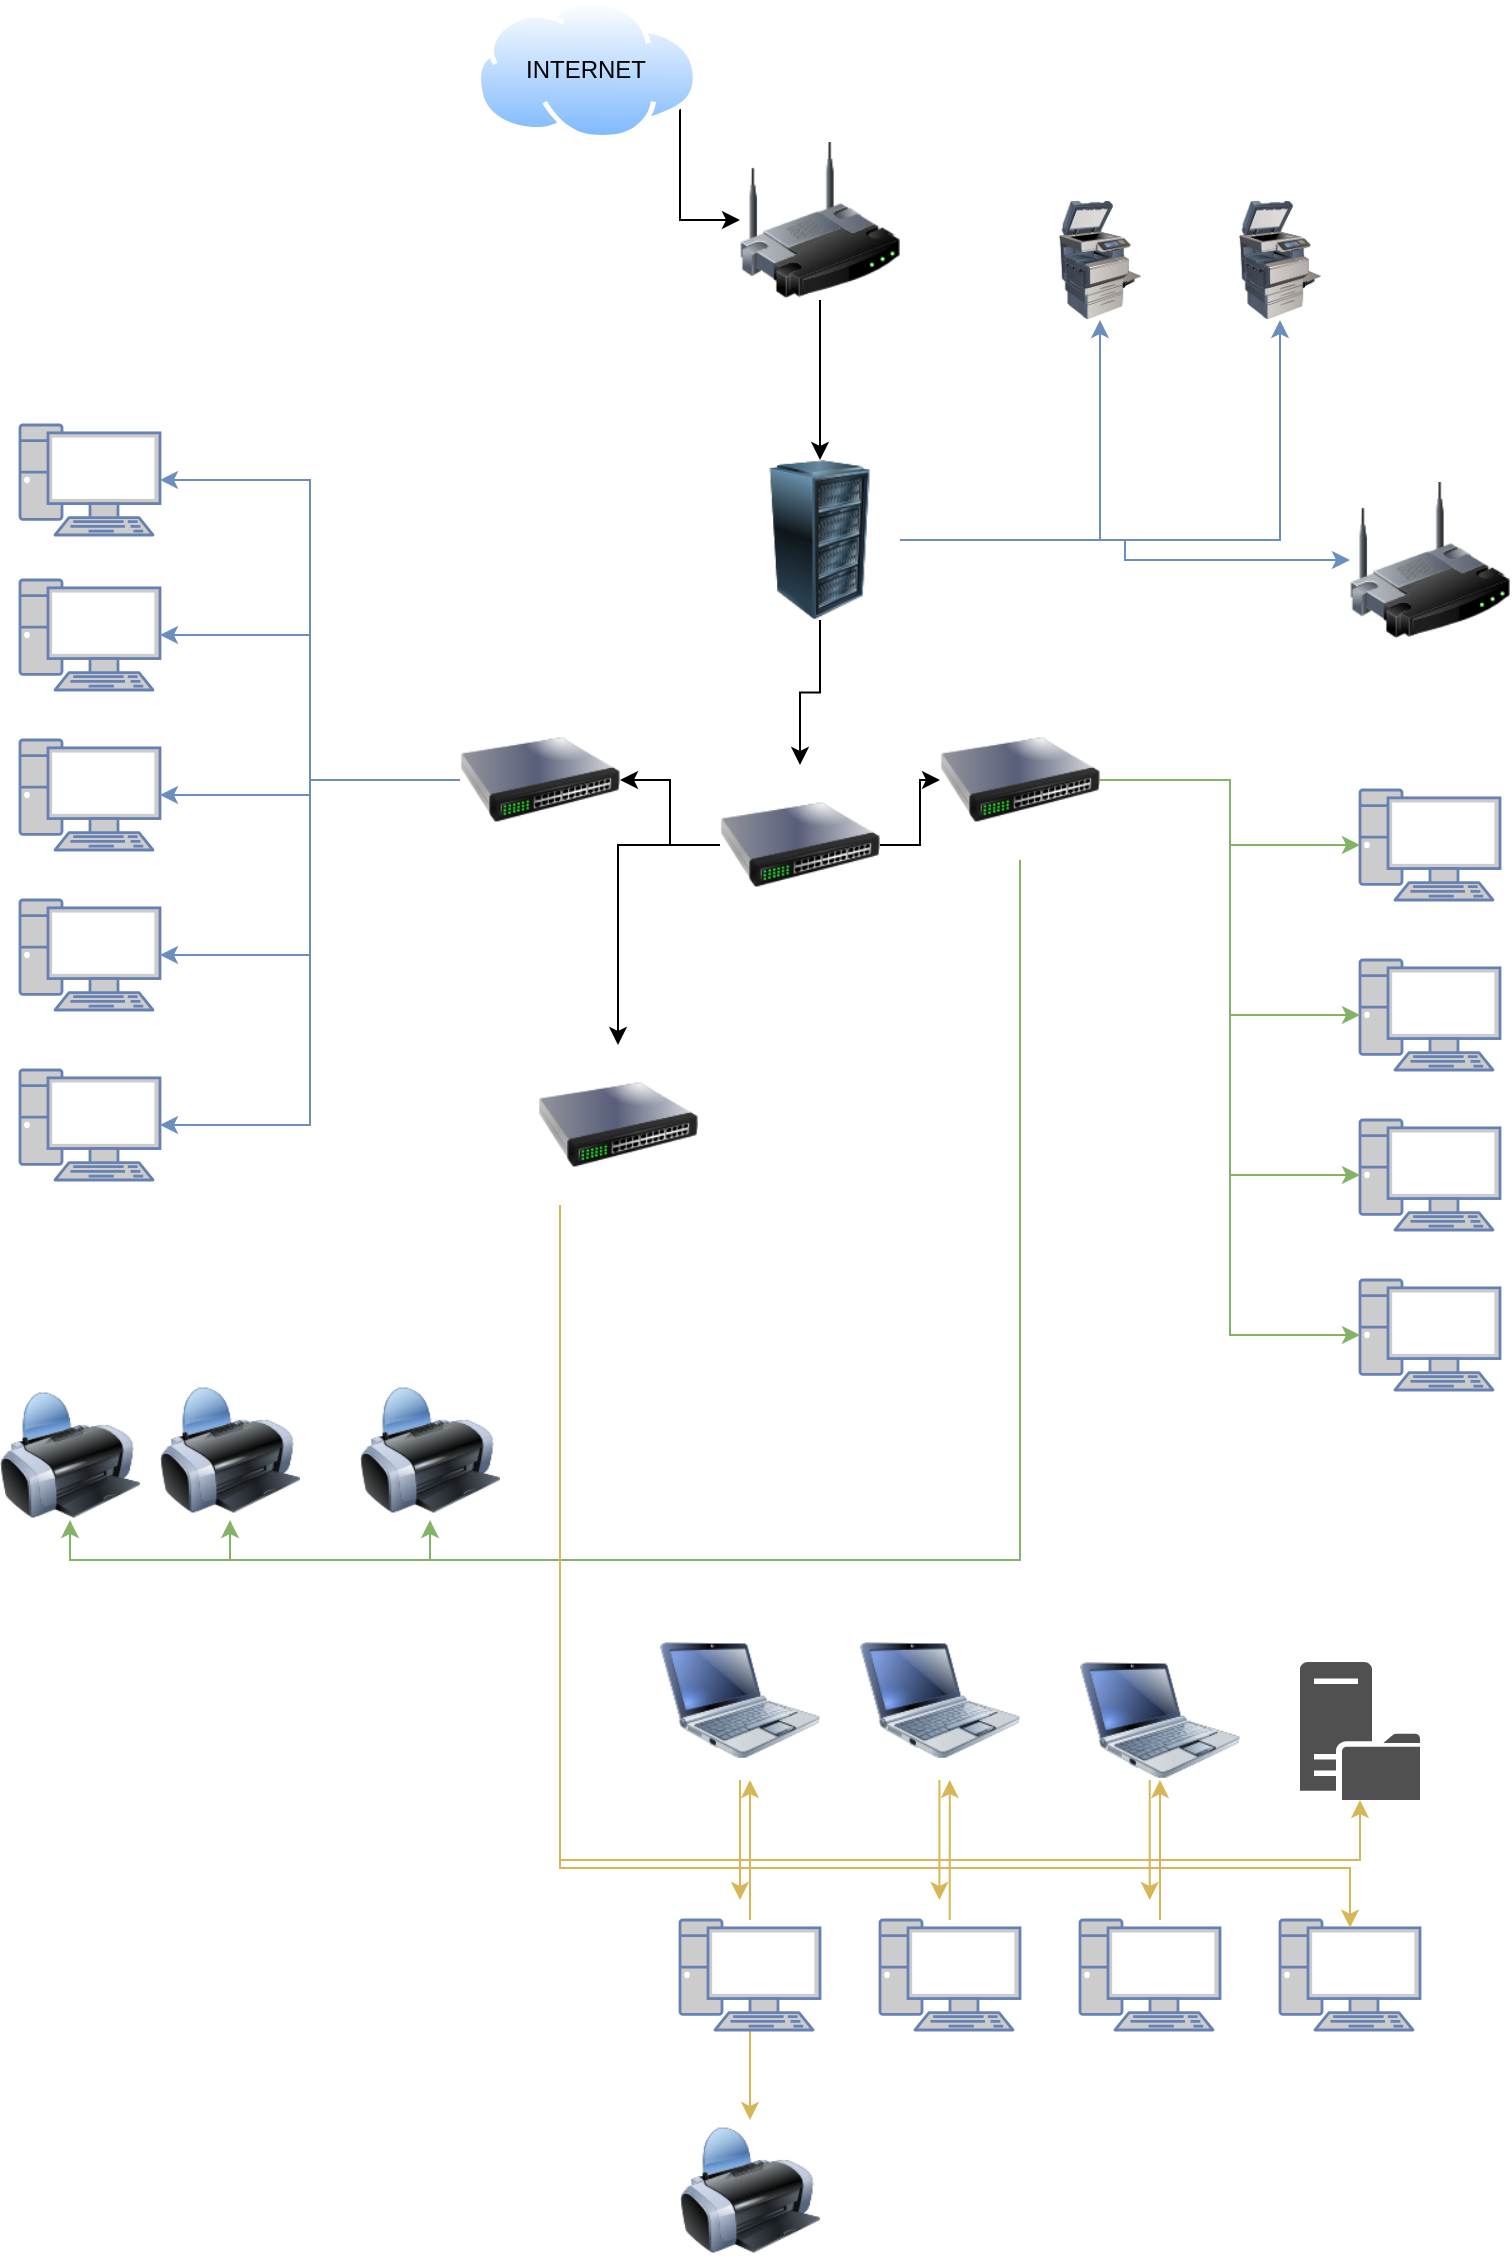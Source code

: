<mxfile version="24.2.3" type="device">
  <diagram name="Página-1" id="9Y2zk3EMo57vQ7P44evl">
    <mxGraphModel dx="2100" dy="1130" grid="1" gridSize="10" guides="1" tooltips="1" connect="1" arrows="1" fold="1" page="1" pageScale="1" pageWidth="827" pageHeight="1169" math="0" shadow="0">
      <root>
        <mxCell id="0" />
        <mxCell id="1" parent="0" />
        <mxCell id="BEVFktiGFtOZtZIq7Op4-1" value="" style="image;html=1;image=img/lib/clip_art/computers/Printer_128x128.png" vertex="1" parent="1">
          <mxGeometry x="210" y="710" width="70" height="70" as="geometry" />
        </mxCell>
        <mxCell id="BEVFktiGFtOZtZIq7Op4-2" value="" style="image;html=1;image=img/lib/clip_art/computers/Printer_Commercial_128x128.png" vertex="1" parent="1">
          <mxGeometry x="640" y="120" width="60" height="60" as="geometry" />
        </mxCell>
        <mxCell id="BEVFktiGFtOZtZIq7Op4-3" value="" style="fontColor=#0066CC;verticalAlign=top;verticalLabelPosition=bottom;labelPosition=center;align=center;html=1;outlineConnect=0;fillColor=#CCCCCC;strokeColor=#6881B3;gradientColor=none;gradientDirection=north;strokeWidth=2;shape=mxgraph.networks.pc;" vertex="1" parent="1">
          <mxGeometry x="670" y="980" width="70" height="55" as="geometry" />
        </mxCell>
        <mxCell id="BEVFktiGFtOZtZIq7Op4-48" style="edgeStyle=orthogonalEdgeStyle;rounded=0;orthogonalLoop=1;jettySize=auto;html=1;entryX=0.5;entryY=1;entryDx=0;entryDy=0;fillColor=#dae8fc;strokeColor=#6c8ebf;" edge="1" parent="1" source="BEVFktiGFtOZtZIq7Op4-4" target="BEVFktiGFtOZtZIq7Op4-9">
          <mxGeometry relative="1" as="geometry" />
        </mxCell>
        <mxCell id="BEVFktiGFtOZtZIq7Op4-49" style="edgeStyle=orthogonalEdgeStyle;rounded=0;orthogonalLoop=1;jettySize=auto;html=1;entryX=0.5;entryY=1;entryDx=0;entryDy=0;fillColor=#dae8fc;strokeColor=#6c8ebf;" edge="1" parent="1" source="BEVFktiGFtOZtZIq7Op4-4" target="BEVFktiGFtOZtZIq7Op4-2">
          <mxGeometry relative="1" as="geometry" />
        </mxCell>
        <mxCell id="BEVFktiGFtOZtZIq7Op4-50" style="edgeStyle=orthogonalEdgeStyle;rounded=0;orthogonalLoop=1;jettySize=auto;html=1;entryX=0.5;entryY=0;entryDx=0;entryDy=0;" edge="1" parent="1" source="BEVFktiGFtOZtZIq7Op4-4" target="BEVFktiGFtOZtZIq7Op4-26">
          <mxGeometry relative="1" as="geometry" />
        </mxCell>
        <mxCell id="BEVFktiGFtOZtZIq7Op4-59" style="edgeStyle=orthogonalEdgeStyle;rounded=0;orthogonalLoop=1;jettySize=auto;html=1;entryX=0;entryY=0.5;entryDx=0;entryDy=0;fillColor=#dae8fc;strokeColor=#6c8ebf;" edge="1" parent="1" source="BEVFktiGFtOZtZIq7Op4-4" target="BEVFktiGFtOZtZIq7Op4-58">
          <mxGeometry relative="1" as="geometry" />
        </mxCell>
        <mxCell id="BEVFktiGFtOZtZIq7Op4-4" value="" style="image;html=1;image=img/lib/clip_art/computers/Server_Rack_128x128.png" vertex="1" parent="1">
          <mxGeometry x="400" y="250" width="80" height="80" as="geometry" />
        </mxCell>
        <mxCell id="BEVFktiGFtOZtZIq7Op4-57" style="edgeStyle=orthogonalEdgeStyle;rounded=0;orthogonalLoop=1;jettySize=auto;html=1;entryX=0.5;entryY=0;entryDx=0;entryDy=0;" edge="1" parent="1" source="BEVFktiGFtOZtZIq7Op4-5" target="BEVFktiGFtOZtZIq7Op4-4">
          <mxGeometry relative="1" as="geometry" />
        </mxCell>
        <mxCell id="BEVFktiGFtOZtZIq7Op4-5" value="" style="image;html=1;image=img/lib/clip_art/networking/Wireless_Router_128x128.png" vertex="1" parent="1">
          <mxGeometry x="400" y="90" width="80" height="80" as="geometry" />
        </mxCell>
        <mxCell id="BEVFktiGFtOZtZIq7Op4-43" style="edgeStyle=orthogonalEdgeStyle;rounded=0;orthogonalLoop=1;jettySize=auto;html=1;fillColor=#fff2cc;strokeColor=#d6b656;" edge="1" parent="1" source="BEVFktiGFtOZtZIq7Op4-6">
          <mxGeometry relative="1" as="geometry">
            <mxPoint x="400" y="970" as="targetPoint" />
          </mxGeometry>
        </mxCell>
        <mxCell id="BEVFktiGFtOZtZIq7Op4-6" value="" style="image;html=1;image=img/lib/clip_art/computers/Netbook_128x128.png" vertex="1" parent="1">
          <mxGeometry x="360" y="830" width="80" height="80" as="geometry" />
        </mxCell>
        <mxCell id="BEVFktiGFtOZtZIq7Op4-7" value="" style="image;html=1;image=img/lib/clip_art/computers/Netbook_128x128.png" vertex="1" parent="1">
          <mxGeometry x="460" y="830" width="80" height="80" as="geometry" />
        </mxCell>
        <mxCell id="BEVFktiGFtOZtZIq7Op4-8" value="" style="image;html=1;image=img/lib/clip_art/computers/Netbook_128x128.png" vertex="1" parent="1">
          <mxGeometry x="570" y="840" width="80" height="80" as="geometry" />
        </mxCell>
        <mxCell id="BEVFktiGFtOZtZIq7Op4-9" value="" style="image;html=1;image=img/lib/clip_art/computers/Printer_Commercial_128x128.png" vertex="1" parent="1">
          <mxGeometry x="550" y="120" width="60" height="60" as="geometry" />
        </mxCell>
        <mxCell id="BEVFktiGFtOZtZIq7Op4-38" style="edgeStyle=orthogonalEdgeStyle;rounded=0;orthogonalLoop=1;jettySize=auto;html=1;entryX=0.5;entryY=0;entryDx=0;entryDy=0;fillColor=#fff2cc;strokeColor=#d6b656;" edge="1" parent="1" source="BEVFktiGFtOZtZIq7Op4-10" target="BEVFktiGFtOZtZIq7Op4-37">
          <mxGeometry relative="1" as="geometry" />
        </mxCell>
        <mxCell id="BEVFktiGFtOZtZIq7Op4-41" style="edgeStyle=orthogonalEdgeStyle;rounded=0;orthogonalLoop=1;jettySize=auto;html=1;fillColor=#fff2cc;strokeColor=#d6b656;" edge="1" parent="1" source="BEVFktiGFtOZtZIq7Op4-10" target="BEVFktiGFtOZtZIq7Op4-6">
          <mxGeometry relative="1" as="geometry">
            <Array as="points">
              <mxPoint x="405" y="920" />
              <mxPoint x="405" y="920" />
            </Array>
          </mxGeometry>
        </mxCell>
        <mxCell id="BEVFktiGFtOZtZIq7Op4-10" value="" style="fontColor=#0066CC;verticalAlign=top;verticalLabelPosition=bottom;labelPosition=center;align=center;html=1;outlineConnect=0;fillColor=#CCCCCC;strokeColor=#6881B3;gradientColor=none;gradientDirection=north;strokeWidth=2;shape=mxgraph.networks.pc;" vertex="1" parent="1">
          <mxGeometry x="370" y="980" width="70" height="55" as="geometry" />
        </mxCell>
        <mxCell id="BEVFktiGFtOZtZIq7Op4-11" value="" style="fontColor=#0066CC;verticalAlign=top;verticalLabelPosition=bottom;labelPosition=center;align=center;html=1;outlineConnect=0;fillColor=#CCCCCC;strokeColor=#6881B3;gradientColor=none;gradientDirection=north;strokeWidth=2;shape=mxgraph.networks.pc;" vertex="1" parent="1">
          <mxGeometry x="470" y="980" width="70" height="55" as="geometry" />
        </mxCell>
        <mxCell id="BEVFktiGFtOZtZIq7Op4-12" value="" style="fontColor=#0066CC;verticalAlign=top;verticalLabelPosition=bottom;labelPosition=center;align=center;html=1;outlineConnect=0;fillColor=#CCCCCC;strokeColor=#6881B3;gradientColor=none;gradientDirection=north;strokeWidth=2;shape=mxgraph.networks.pc;" vertex="1" parent="1">
          <mxGeometry x="570" y="980" width="70" height="55" as="geometry" />
        </mxCell>
        <mxCell id="BEVFktiGFtOZtZIq7Op4-13" value="" style="fontColor=#0066CC;verticalAlign=top;verticalLabelPosition=bottom;labelPosition=center;align=center;html=1;outlineConnect=0;fillColor=#CCCCCC;strokeColor=#6881B3;gradientColor=none;gradientDirection=north;strokeWidth=2;shape=mxgraph.networks.pc;" vertex="1" parent="1">
          <mxGeometry x="710" y="660" width="70" height="55" as="geometry" />
        </mxCell>
        <mxCell id="BEVFktiGFtOZtZIq7Op4-14" value="" style="fontColor=#0066CC;verticalAlign=top;verticalLabelPosition=bottom;labelPosition=center;align=center;html=1;outlineConnect=0;fillColor=#CCCCCC;strokeColor=#6881B3;gradientColor=none;gradientDirection=north;strokeWidth=2;shape=mxgraph.networks.pc;" vertex="1" parent="1">
          <mxGeometry x="710" y="580" width="70" height="55" as="geometry" />
        </mxCell>
        <mxCell id="BEVFktiGFtOZtZIq7Op4-15" value="" style="fontColor=#0066CC;verticalAlign=top;verticalLabelPosition=bottom;labelPosition=center;align=center;html=1;outlineConnect=0;fillColor=#CCCCCC;strokeColor=#6881B3;gradientColor=none;gradientDirection=north;strokeWidth=2;shape=mxgraph.networks.pc;" vertex="1" parent="1">
          <mxGeometry x="710" y="500" width="70" height="55" as="geometry" />
        </mxCell>
        <mxCell id="BEVFktiGFtOZtZIq7Op4-16" value="" style="fontColor=#0066CC;verticalAlign=top;verticalLabelPosition=bottom;labelPosition=center;align=center;html=1;outlineConnect=0;fillColor=#CCCCCC;strokeColor=#6881B3;gradientColor=none;gradientDirection=north;strokeWidth=2;shape=mxgraph.networks.pc;" vertex="1" parent="1">
          <mxGeometry x="710" y="415" width="70" height="55" as="geometry" />
        </mxCell>
        <mxCell id="BEVFktiGFtOZtZIq7Op4-17" value="" style="fontColor=#0066CC;verticalAlign=top;verticalLabelPosition=bottom;labelPosition=center;align=center;html=1;outlineConnect=0;fillColor=#CCCCCC;strokeColor=#6881B3;gradientColor=none;gradientDirection=north;strokeWidth=2;shape=mxgraph.networks.pc;" vertex="1" parent="1">
          <mxGeometry x="40" y="555" width="70" height="55" as="geometry" />
        </mxCell>
        <mxCell id="BEVFktiGFtOZtZIq7Op4-18" value="" style="fontColor=#0066CC;verticalAlign=top;verticalLabelPosition=bottom;labelPosition=center;align=center;html=1;outlineConnect=0;fillColor=#CCCCCC;strokeColor=#6881B3;gradientColor=none;gradientDirection=north;strokeWidth=2;shape=mxgraph.networks.pc;" vertex="1" parent="1">
          <mxGeometry x="40" y="470" width="70" height="55" as="geometry" />
        </mxCell>
        <mxCell id="BEVFktiGFtOZtZIq7Op4-19" value="" style="fontColor=#0066CC;verticalAlign=top;verticalLabelPosition=bottom;labelPosition=center;align=center;html=1;outlineConnect=0;fillColor=#CCCCCC;strokeColor=#6881B3;gradientColor=none;gradientDirection=north;strokeWidth=2;shape=mxgraph.networks.pc;" vertex="1" parent="1">
          <mxGeometry x="40" y="390" width="70" height="55" as="geometry" />
        </mxCell>
        <mxCell id="BEVFktiGFtOZtZIq7Op4-20" value="" style="fontColor=#0066CC;verticalAlign=top;verticalLabelPosition=bottom;labelPosition=center;align=center;html=1;outlineConnect=0;fillColor=#CCCCCC;strokeColor=#6881B3;gradientColor=none;gradientDirection=north;strokeWidth=2;shape=mxgraph.networks.pc;" vertex="1" parent="1">
          <mxGeometry x="40" y="310" width="70" height="55" as="geometry" />
        </mxCell>
        <mxCell id="BEVFktiGFtOZtZIq7Op4-21" value="" style="fontColor=#0066CC;verticalAlign=top;verticalLabelPosition=bottom;labelPosition=center;align=center;html=1;outlineConnect=0;fillColor=#CCCCCC;strokeColor=#6881B3;gradientColor=none;gradientDirection=north;strokeWidth=2;shape=mxgraph.networks.pc;" vertex="1" parent="1">
          <mxGeometry x="40" y="232.5" width="70" height="55" as="geometry" />
        </mxCell>
        <mxCell id="BEVFktiGFtOZtZIq7Op4-22" value="" style="image;html=1;image=img/lib/clip_art/computers/Printer_128x128.png" vertex="1" parent="1">
          <mxGeometry x="110" y="710" width="70" height="70" as="geometry" />
        </mxCell>
        <mxCell id="BEVFktiGFtOZtZIq7Op4-23" value="" style="image;html=1;image=img/lib/clip_art/computers/Printer_128x128.png" vertex="1" parent="1">
          <mxGeometry x="30" y="715" width="70" height="65" as="geometry" />
        </mxCell>
        <mxCell id="BEVFktiGFtOZtZIq7Op4-24" value="" style="image;html=1;image=img/lib/clip_art/networking/Switch_128x128.png" vertex="1" parent="1">
          <mxGeometry x="260" y="370" width="80" height="80" as="geometry" />
        </mxCell>
        <mxCell id="BEVFktiGFtOZtZIq7Op4-54" style="edgeStyle=orthogonalEdgeStyle;rounded=0;orthogonalLoop=1;jettySize=auto;html=1;entryX=0.5;entryY=1;entryDx=0;entryDy=0;fillColor=#d5e8d4;strokeColor=#82b366;" edge="1" parent="1" source="BEVFktiGFtOZtZIq7Op4-25" target="BEVFktiGFtOZtZIq7Op4-23">
          <mxGeometry relative="1" as="geometry">
            <Array as="points">
              <mxPoint x="540" y="800" />
              <mxPoint x="65" y="800" />
            </Array>
          </mxGeometry>
        </mxCell>
        <mxCell id="BEVFktiGFtOZtZIq7Op4-55" style="edgeStyle=orthogonalEdgeStyle;rounded=0;orthogonalLoop=1;jettySize=auto;html=1;entryX=0.5;entryY=1;entryDx=0;entryDy=0;fillColor=#d5e8d4;strokeColor=#82b366;" edge="1" parent="1" source="BEVFktiGFtOZtZIq7Op4-25" target="BEVFktiGFtOZtZIq7Op4-22">
          <mxGeometry relative="1" as="geometry">
            <Array as="points">
              <mxPoint x="540" y="800" />
              <mxPoint x="145" y="800" />
            </Array>
          </mxGeometry>
        </mxCell>
        <mxCell id="BEVFktiGFtOZtZIq7Op4-56" style="edgeStyle=orthogonalEdgeStyle;rounded=0;orthogonalLoop=1;jettySize=auto;html=1;entryX=0.5;entryY=1;entryDx=0;entryDy=0;fillColor=#d5e8d4;strokeColor=#82b366;" edge="1" parent="1" source="BEVFktiGFtOZtZIq7Op4-25" target="BEVFktiGFtOZtZIq7Op4-1">
          <mxGeometry relative="1" as="geometry">
            <Array as="points">
              <mxPoint x="540" y="800" />
              <mxPoint x="245" y="800" />
            </Array>
          </mxGeometry>
        </mxCell>
        <mxCell id="BEVFktiGFtOZtZIq7Op4-25" value="" style="image;html=1;image=img/lib/clip_art/networking/Switch_128x128.png" vertex="1" parent="1">
          <mxGeometry x="500" y="370" width="80" height="80" as="geometry" />
        </mxCell>
        <mxCell id="BEVFktiGFtOZtZIq7Op4-51" style="edgeStyle=orthogonalEdgeStyle;rounded=0;orthogonalLoop=1;jettySize=auto;html=1;entryX=1;entryY=0.5;entryDx=0;entryDy=0;" edge="1" parent="1" source="BEVFktiGFtOZtZIq7Op4-26" target="BEVFktiGFtOZtZIq7Op4-24">
          <mxGeometry relative="1" as="geometry" />
        </mxCell>
        <mxCell id="BEVFktiGFtOZtZIq7Op4-52" style="edgeStyle=orthogonalEdgeStyle;rounded=0;orthogonalLoop=1;jettySize=auto;html=1;" edge="1" parent="1" source="BEVFktiGFtOZtZIq7Op4-26" target="BEVFktiGFtOZtZIq7Op4-25">
          <mxGeometry relative="1" as="geometry" />
        </mxCell>
        <mxCell id="BEVFktiGFtOZtZIq7Op4-53" style="edgeStyle=orthogonalEdgeStyle;rounded=0;orthogonalLoop=1;jettySize=auto;html=1;" edge="1" parent="1" source="BEVFktiGFtOZtZIq7Op4-26" target="BEVFktiGFtOZtZIq7Op4-27">
          <mxGeometry relative="1" as="geometry" />
        </mxCell>
        <mxCell id="BEVFktiGFtOZtZIq7Op4-26" value="" style="image;html=1;image=img/lib/clip_art/networking/Switch_128x128.png" vertex="1" parent="1">
          <mxGeometry x="390" y="402.5" width="80" height="80" as="geometry" />
        </mxCell>
        <mxCell id="BEVFktiGFtOZtZIq7Op4-62" style="edgeStyle=orthogonalEdgeStyle;rounded=0;orthogonalLoop=1;jettySize=auto;html=1;fillColor=#fff2cc;strokeColor=#d6b656;" edge="1" parent="1" source="BEVFktiGFtOZtZIq7Op4-27" target="BEVFktiGFtOZtZIq7Op4-61">
          <mxGeometry relative="1" as="geometry">
            <mxPoint x="270" y="1046.0" as="targetPoint" />
            <Array as="points">
              <mxPoint x="310" y="950" />
              <mxPoint x="710" y="950" />
            </Array>
          </mxGeometry>
        </mxCell>
        <mxCell id="BEVFktiGFtOZtZIq7Op4-27" value="" style="image;html=1;image=img/lib/clip_art/networking/Switch_128x128.png" vertex="1" parent="1">
          <mxGeometry x="299" y="542.5" width="80" height="80" as="geometry" />
        </mxCell>
        <mxCell id="BEVFktiGFtOZtZIq7Op4-28" style="edgeStyle=orthogonalEdgeStyle;rounded=0;orthogonalLoop=1;jettySize=auto;html=1;entryX=1;entryY=0.5;entryDx=0;entryDy=0;entryPerimeter=0;fillColor=#dae8fc;strokeColor=#6c8ebf;" edge="1" parent="1" source="BEVFktiGFtOZtZIq7Op4-24" target="BEVFktiGFtOZtZIq7Op4-21">
          <mxGeometry relative="1" as="geometry">
            <Array as="points">
              <mxPoint x="185" y="410" />
              <mxPoint x="185" y="260" />
            </Array>
          </mxGeometry>
        </mxCell>
        <mxCell id="BEVFktiGFtOZtZIq7Op4-29" style="edgeStyle=orthogonalEdgeStyle;rounded=0;orthogonalLoop=1;jettySize=auto;html=1;entryX=1;entryY=0.5;entryDx=0;entryDy=0;entryPerimeter=0;fillColor=#dae8fc;strokeColor=#6c8ebf;" edge="1" parent="1" source="BEVFktiGFtOZtZIq7Op4-24" target="BEVFktiGFtOZtZIq7Op4-20">
          <mxGeometry relative="1" as="geometry" />
        </mxCell>
        <mxCell id="BEVFktiGFtOZtZIq7Op4-30" style="edgeStyle=orthogonalEdgeStyle;rounded=0;orthogonalLoop=1;jettySize=auto;html=1;entryX=1;entryY=0.5;entryDx=0;entryDy=0;entryPerimeter=0;fillColor=#dae8fc;strokeColor=#6c8ebf;" edge="1" parent="1" source="BEVFktiGFtOZtZIq7Op4-24" target="BEVFktiGFtOZtZIq7Op4-19">
          <mxGeometry relative="1" as="geometry" />
        </mxCell>
        <mxCell id="BEVFktiGFtOZtZIq7Op4-31" style="edgeStyle=orthogonalEdgeStyle;rounded=0;orthogonalLoop=1;jettySize=auto;html=1;entryX=1;entryY=0.5;entryDx=0;entryDy=0;entryPerimeter=0;fillColor=#dae8fc;strokeColor=#6c8ebf;" edge="1" parent="1" source="BEVFktiGFtOZtZIq7Op4-24" target="BEVFktiGFtOZtZIq7Op4-18">
          <mxGeometry relative="1" as="geometry" />
        </mxCell>
        <mxCell id="BEVFktiGFtOZtZIq7Op4-32" style="edgeStyle=orthogonalEdgeStyle;rounded=0;orthogonalLoop=1;jettySize=auto;html=1;entryX=1;entryY=0.5;entryDx=0;entryDy=0;entryPerimeter=0;fillColor=#dae8fc;strokeColor=#6c8ebf;" edge="1" parent="1" source="BEVFktiGFtOZtZIq7Op4-24" target="BEVFktiGFtOZtZIq7Op4-17">
          <mxGeometry relative="1" as="geometry" />
        </mxCell>
        <mxCell id="BEVFktiGFtOZtZIq7Op4-33" style="edgeStyle=orthogonalEdgeStyle;rounded=0;orthogonalLoop=1;jettySize=auto;html=1;entryX=0;entryY=0.5;entryDx=0;entryDy=0;entryPerimeter=0;fillColor=#d5e8d4;strokeColor=#82b366;" edge="1" parent="1" source="BEVFktiGFtOZtZIq7Op4-25" target="BEVFktiGFtOZtZIq7Op4-13">
          <mxGeometry relative="1" as="geometry" />
        </mxCell>
        <mxCell id="BEVFktiGFtOZtZIq7Op4-34" style="edgeStyle=orthogonalEdgeStyle;rounded=0;orthogonalLoop=1;jettySize=auto;html=1;entryX=0;entryY=0.5;entryDx=0;entryDy=0;entryPerimeter=0;fillColor=#d5e8d4;strokeColor=#82b366;" edge="1" parent="1" source="BEVFktiGFtOZtZIq7Op4-25" target="BEVFktiGFtOZtZIq7Op4-14">
          <mxGeometry relative="1" as="geometry" />
        </mxCell>
        <mxCell id="BEVFktiGFtOZtZIq7Op4-35" style="edgeStyle=orthogonalEdgeStyle;rounded=0;orthogonalLoop=1;jettySize=auto;html=1;entryX=0;entryY=0.5;entryDx=0;entryDy=0;entryPerimeter=0;fillColor=#d5e8d4;strokeColor=#82b366;" edge="1" parent="1" source="BEVFktiGFtOZtZIq7Op4-25" target="BEVFktiGFtOZtZIq7Op4-15">
          <mxGeometry relative="1" as="geometry" />
        </mxCell>
        <mxCell id="BEVFktiGFtOZtZIq7Op4-36" style="edgeStyle=orthogonalEdgeStyle;rounded=0;orthogonalLoop=1;jettySize=auto;html=1;entryX=0;entryY=0.5;entryDx=0;entryDy=0;entryPerimeter=0;fillColor=#d5e8d4;strokeColor=#82b366;" edge="1" parent="1" source="BEVFktiGFtOZtZIq7Op4-25" target="BEVFktiGFtOZtZIq7Op4-16">
          <mxGeometry relative="1" as="geometry" />
        </mxCell>
        <mxCell id="BEVFktiGFtOZtZIq7Op4-37" value="" style="image;html=1;image=img/lib/clip_art/computers/Printer_128x128.png" vertex="1" parent="1">
          <mxGeometry x="370" y="1080" width="70" height="70" as="geometry" />
        </mxCell>
        <mxCell id="BEVFktiGFtOZtZIq7Op4-40" style="edgeStyle=orthogonalEdgeStyle;rounded=0;orthogonalLoop=1;jettySize=auto;html=1;entryX=0.5;entryY=0.07;entryDx=0;entryDy=0;entryPerimeter=0;fillColor=#fff2cc;strokeColor=#d6b656;" edge="1" parent="1" source="BEVFktiGFtOZtZIq7Op4-27" target="BEVFktiGFtOZtZIq7Op4-3">
          <mxGeometry relative="1" as="geometry">
            <Array as="points">
              <mxPoint x="310" y="954" />
            </Array>
          </mxGeometry>
        </mxCell>
        <mxCell id="BEVFktiGFtOZtZIq7Op4-44" style="edgeStyle=orthogonalEdgeStyle;rounded=0;orthogonalLoop=1;jettySize=auto;html=1;fillColor=#fff2cc;strokeColor=#d6b656;" edge="1" parent="1">
          <mxGeometry relative="1" as="geometry">
            <mxPoint x="504.86" y="980" as="sourcePoint" />
            <mxPoint x="504.86" y="910" as="targetPoint" />
            <Array as="points">
              <mxPoint x="504.86" y="920" />
              <mxPoint x="504.86" y="920" />
            </Array>
          </mxGeometry>
        </mxCell>
        <mxCell id="BEVFktiGFtOZtZIq7Op4-45" style="edgeStyle=orthogonalEdgeStyle;rounded=0;orthogonalLoop=1;jettySize=auto;html=1;fillColor=#fff2cc;strokeColor=#d6b656;" edge="1" parent="1">
          <mxGeometry relative="1" as="geometry">
            <mxPoint x="610" y="980" as="sourcePoint" />
            <mxPoint x="610" y="910" as="targetPoint" />
            <Array as="points">
              <mxPoint x="610" y="920" />
              <mxPoint x="610" y="920" />
            </Array>
          </mxGeometry>
        </mxCell>
        <mxCell id="BEVFktiGFtOZtZIq7Op4-46" style="edgeStyle=orthogonalEdgeStyle;rounded=0;orthogonalLoop=1;jettySize=auto;html=1;fillColor=#fff2cc;strokeColor=#d6b656;" edge="1" parent="1">
          <mxGeometry relative="1" as="geometry">
            <mxPoint x="499.71" y="970" as="targetPoint" />
            <mxPoint x="499.71" y="910" as="sourcePoint" />
          </mxGeometry>
        </mxCell>
        <mxCell id="BEVFktiGFtOZtZIq7Op4-47" style="edgeStyle=orthogonalEdgeStyle;rounded=0;orthogonalLoop=1;jettySize=auto;html=1;fillColor=#fff2cc;strokeColor=#d6b656;" edge="1" parent="1">
          <mxGeometry relative="1" as="geometry">
            <mxPoint x="604.86" y="970" as="targetPoint" />
            <mxPoint x="604.86" y="910" as="sourcePoint" />
          </mxGeometry>
        </mxCell>
        <mxCell id="BEVFktiGFtOZtZIq7Op4-58" value="" style="image;html=1;image=img/lib/clip_art/networking/Wireless_Router_128x128.png" vertex="1" parent="1">
          <mxGeometry x="705" y="260" width="80" height="80" as="geometry" />
        </mxCell>
        <mxCell id="BEVFktiGFtOZtZIq7Op4-61" value="" style="sketch=0;pointerEvents=1;shadow=0;dashed=0;html=1;strokeColor=none;fillColor=#505050;labelPosition=center;verticalLabelPosition=bottom;verticalAlign=top;outlineConnect=0;align=center;shape=mxgraph.office.servers.file_server;" vertex="1" parent="1">
          <mxGeometry x="680" y="851" width="60" height="69" as="geometry" />
        </mxCell>
        <mxCell id="BEVFktiGFtOZtZIq7Op4-64" style="edgeStyle=orthogonalEdgeStyle;rounded=0;orthogonalLoop=1;jettySize=auto;html=1;entryX=0;entryY=0.5;entryDx=0;entryDy=0;" edge="1" parent="1" source="BEVFktiGFtOZtZIq7Op4-63" target="BEVFktiGFtOZtZIq7Op4-5">
          <mxGeometry relative="1" as="geometry">
            <Array as="points">
              <mxPoint x="370" y="130" />
            </Array>
          </mxGeometry>
        </mxCell>
        <mxCell id="BEVFktiGFtOZtZIq7Op4-63" value="" style="image;aspect=fixed;perimeter=ellipsePerimeter;html=1;align=center;shadow=0;dashed=0;spacingTop=3;image=img/lib/active_directory/internet_cloud.svg;" vertex="1" parent="1">
          <mxGeometry x="267.89" y="20" width="111.11" height="70" as="geometry" />
        </mxCell>
        <mxCell id="BEVFktiGFtOZtZIq7Op4-67" value="INTERNET" style="text;html=1;align=center;verticalAlign=middle;whiteSpace=wrap;rounded=0;" vertex="1" parent="1">
          <mxGeometry x="293.45" y="40" width="60" height="30" as="geometry" />
        </mxCell>
      </root>
    </mxGraphModel>
  </diagram>
</mxfile>
